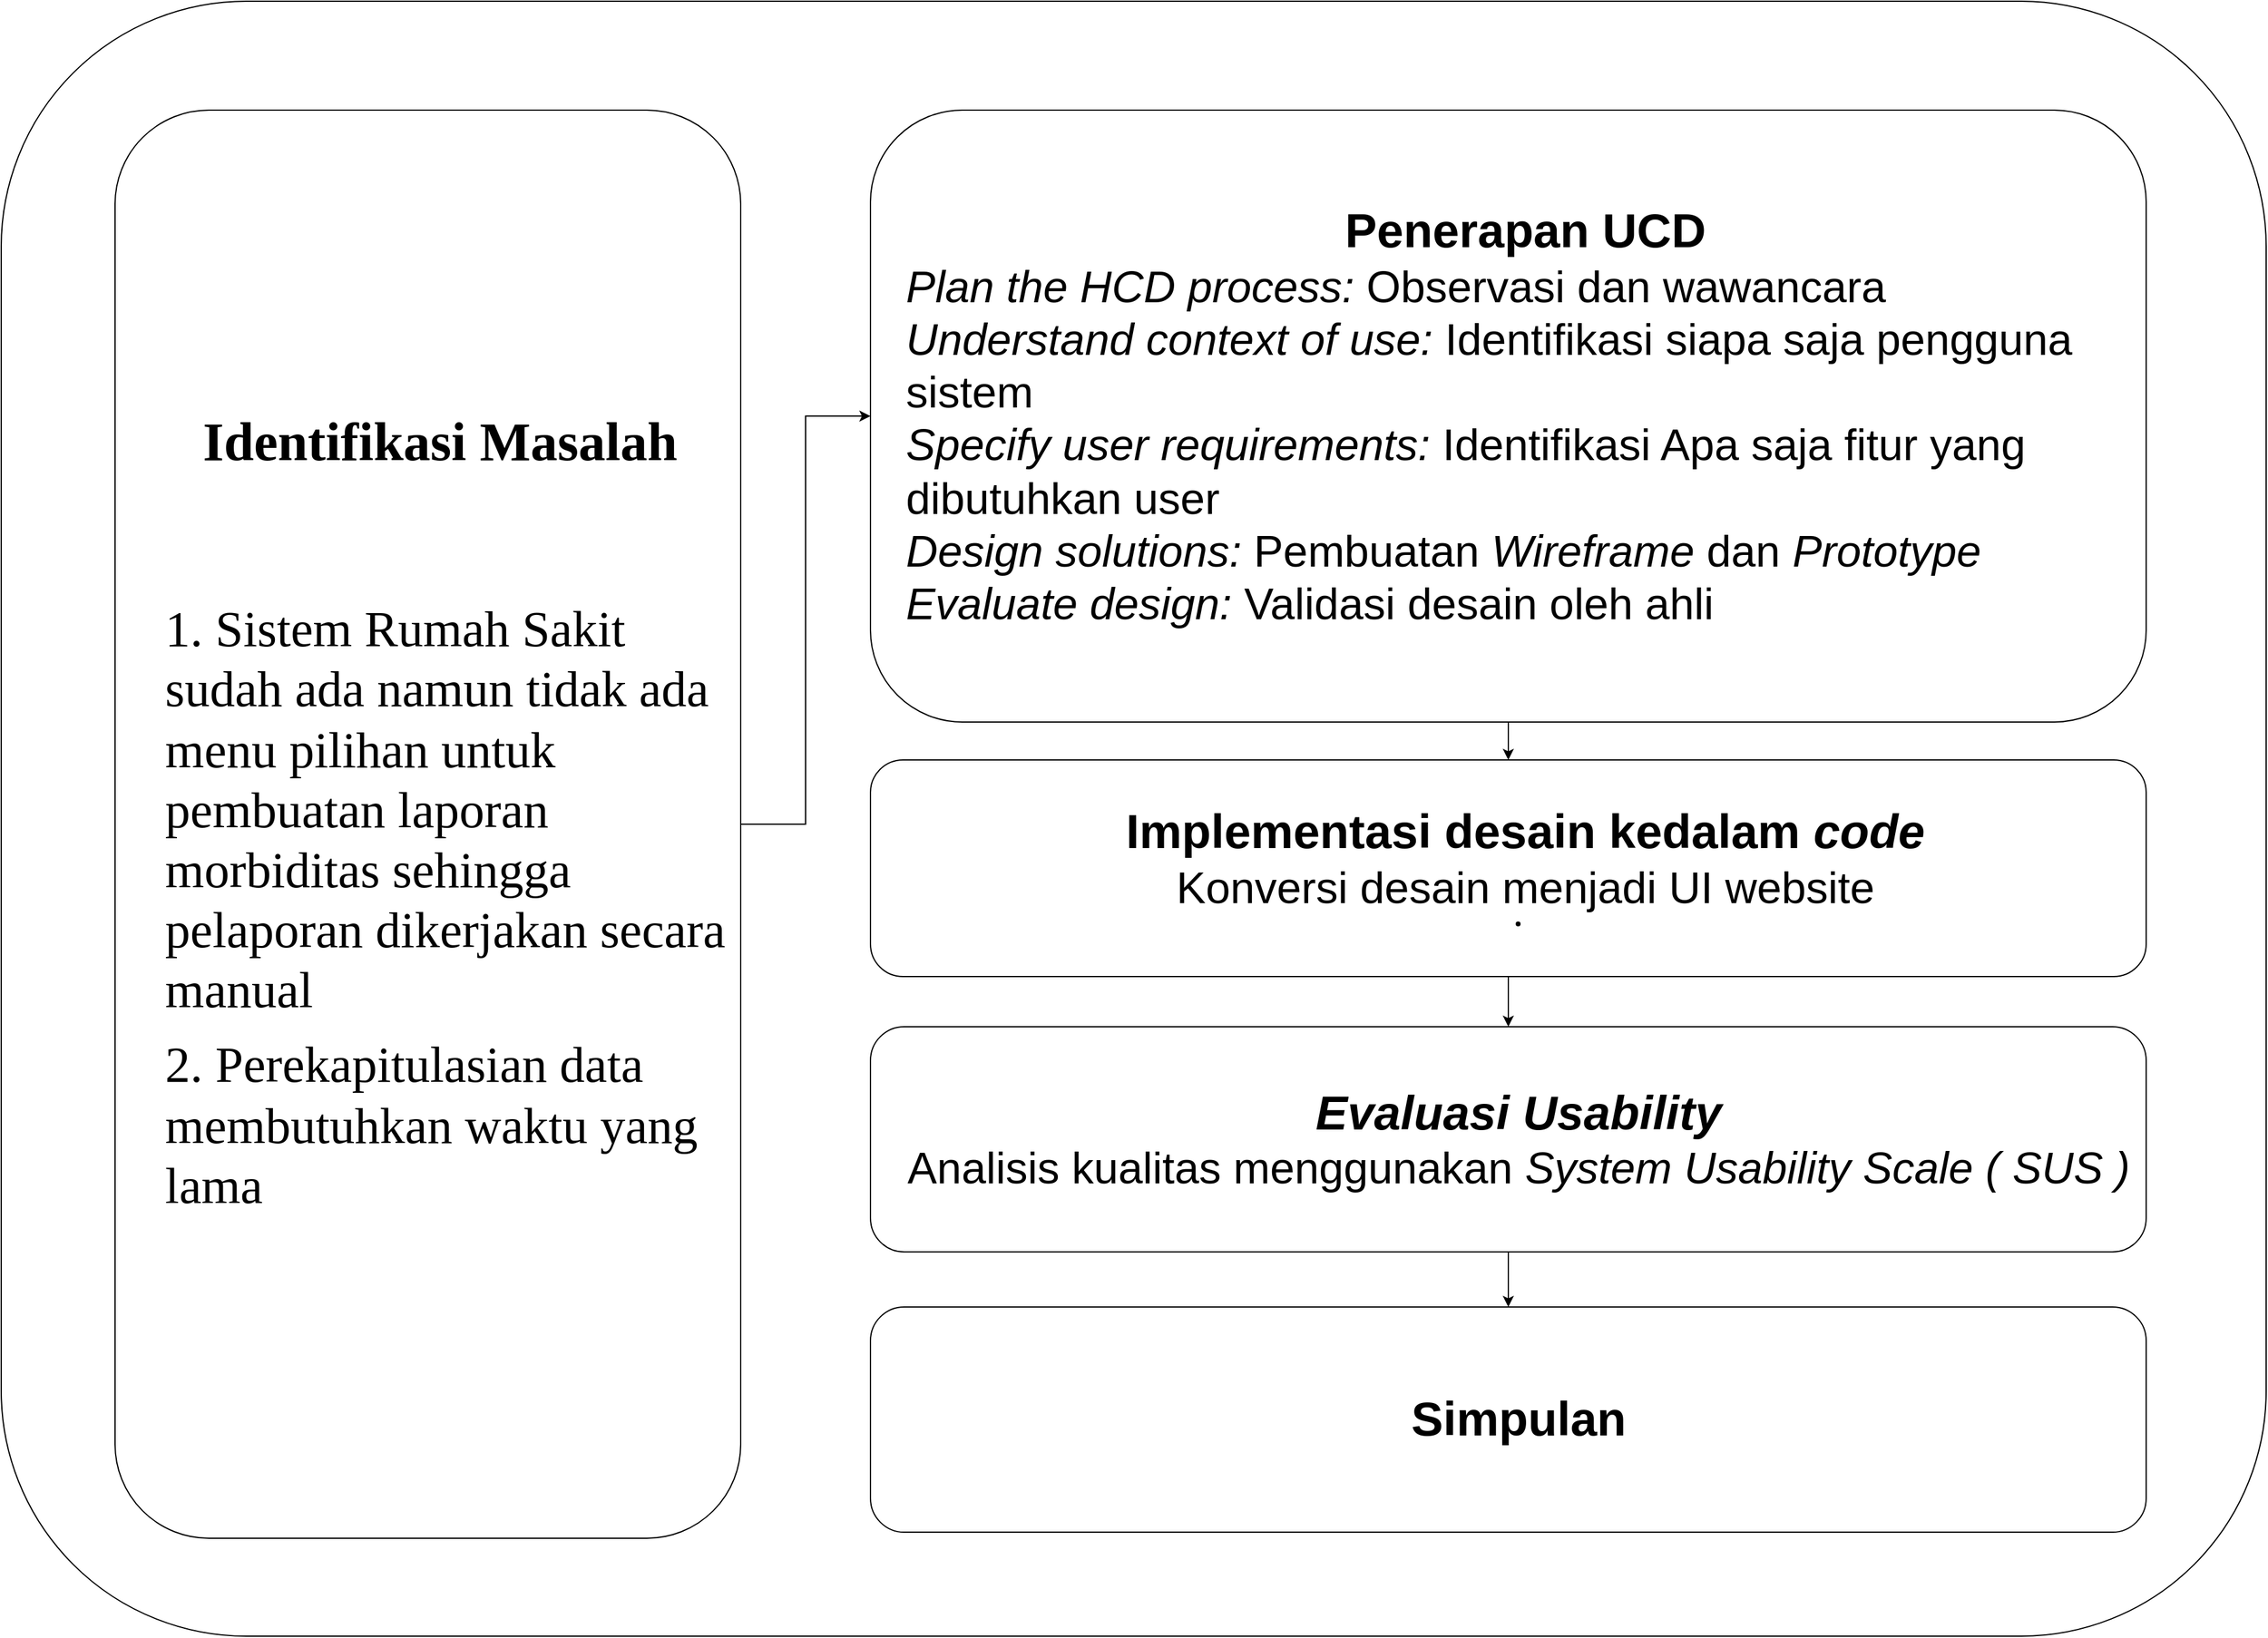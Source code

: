 <mxfile version="28.0.5">
  <diagram name="Halaman-1" id="BNS5ScrsEtrQ7KkqK9Wz">
    <mxGraphModel dx="4330" dy="2485" grid="0" gridSize="10" guides="1" tooltips="1" connect="1" arrows="1" fold="1" page="0" pageScale="1" pageWidth="827" pageHeight="1169" math="0" shadow="0">
      <root>
        <mxCell id="0" />
        <mxCell id="1" parent="0" />
        <mxCell id="tmYmFhesJsopujSgbq3z-13" value="" style="rounded=1;whiteSpace=wrap;html=1;" vertex="1" parent="1">
          <mxGeometry x="-184" y="-65" width="1850" height="1336" as="geometry" />
        </mxCell>
        <mxCell id="tmYmFhesJsopujSgbq3z-12" value="" style="edgeStyle=orthogonalEdgeStyle;rounded=0;orthogonalLoop=1;jettySize=auto;html=1;" edge="1" parent="1" source="EAtUw-Fj68rgTDZLPTxG-1" target="tmYmFhesJsopujSgbq3z-1">
          <mxGeometry relative="1" as="geometry" />
        </mxCell>
        <mxCell id="EAtUw-Fj68rgTDZLPTxG-1" value="&lt;p style=&quot;margin-bottom: 0cm;&quot; class=&quot;MsoNormal&quot;&gt;&lt;/p&gt;&lt;div style=&quot;text-align: center;&quot;&gt;&lt;b style=&quot;background-color: transparent; color: light-dark(rgb(0, 0, 0), rgb(255, 255, 255));&quot;&gt;&lt;span style=&quot;line-height: 115%; font-family: &amp;quot;Times New Roman&amp;quot;, serif;&quot;&gt;&lt;font style=&quot;font-size: 44px;&quot;&gt;Identifikasi Masalah&lt;/font&gt;&lt;/span&gt;&lt;/b&gt;&lt;/div&gt;&lt;p&gt;&lt;/p&gt;&lt;font style=&quot;font-size: 41px;&quot;&gt;&lt;div style=&quot;text-align: center;&quot;&gt;&lt;br&gt;&lt;/div&gt;&lt;br&gt;&lt;/font&gt;&lt;p style=&quot;margin-top: 0cm; margin-right: 0cm; margin-left: 14.2pt;&quot; class=&quot;MsoListParagraphCxSpFirst&quot;&gt;&lt;font style=&quot;font-size: 41px;&quot;&gt;&lt;span style=&quot;line-height: 115%; font-family: &amp;quot;Times New Roman&amp;quot;, serif;&quot;&gt;1.&lt;span style=&quot;font-variant-numeric: normal; font-variant-east-asian: normal; font-variant-alternates: normal; font-size-adjust: none; font-kerning: auto; font-optical-sizing: auto; font-feature-settings: normal; font-variation-settings: normal; font-variant-position: normal; font-variant-emoji: normal; font-stretch: normal; line-height: normal; font-family: &amp;quot;Times New Roman&amp;quot;;&quot;&gt;&amp;nbsp;&lt;/span&gt;&lt;/span&gt;&lt;span style=&quot;line-height: 115%; font-family: &amp;quot;Times New Roman&amp;quot;, serif;&quot;&gt;Sistem Rumah Sakit sudah ada namun tidak ada menu pilihan untuk pembuatan laporan morbiditas sehingga pelaporan dikerjakan secara manual&lt;/span&gt;&lt;/font&gt;&lt;/p&gt;&lt;p style=&quot;margin-top: 0cm; margin-right: 0cm; margin-left: 14.2pt;&quot; class=&quot;MsoListParagraphCxSpMiddle&quot;&gt;&lt;font style=&quot;font-size: 41px;&quot;&gt;&lt;span style=&quot;line-height: 115%; font-family: &amp;quot;Times New Roman&amp;quot;, serif;&quot;&gt;2.&lt;span style=&quot;font-variant-numeric: normal; font-variant-east-asian: normal; font-variant-alternates: normal; font-size-adjust: none; font-kerning: auto; font-optical-sizing: auto; font-feature-settings: normal; font-variation-settings: normal; font-variant-position: normal; font-variant-emoji: normal; font-stretch: normal; line-height: normal; font-family: &amp;quot;Times New Roman&amp;quot;;&quot;&gt;&amp;nbsp;&lt;/span&gt;&lt;/span&gt;&lt;span style=&quot;line-height: 115%; font-family: &amp;quot;Times New Roman&amp;quot;, serif;&quot;&gt;Perekapitulasian data membutuhkan waktu yang lama&lt;/span&gt;&lt;/font&gt;&lt;/p&gt;" style="rounded=1;whiteSpace=wrap;html=1;align=left;spacingLeft=20;spacingRight=2;" parent="1" vertex="1">
          <mxGeometry x="-91" y="24" width="511" height="1167" as="geometry" />
        </mxCell>
        <mxCell id="tmYmFhesJsopujSgbq3z-9" value="" style="edgeStyle=orthogonalEdgeStyle;rounded=0;orthogonalLoop=1;jettySize=auto;html=1;" edge="1" parent="1" source="tmYmFhesJsopujSgbq3z-1" target="tmYmFhesJsopujSgbq3z-2">
          <mxGeometry relative="1" as="geometry" />
        </mxCell>
        <mxCell id="tmYmFhesJsopujSgbq3z-1" value="&lt;font style=&quot;font-size: 39px;&quot;&gt;&lt;b style=&quot;&quot;&gt;Penerapan UCD&lt;/b&gt;&lt;/font&gt;&lt;div style=&quot;text-align: left;&quot;&gt;&lt;font style=&quot;font-size: 36px;&quot;&gt;&lt;em style=&quot;background-color: transparent; color: light-dark(rgb(0, 0, 0), rgb(255, 255, 255));&quot; data-end=&quot;1700&quot; data-start=&quot;1677&quot;&gt;Plan the HCD process:&lt;/em&gt;&lt;span style=&quot;background-color: transparent; color: light-dark(rgb(0, 0, 0), rgb(255, 255, 255));&quot;&gt; Observasi dan wawancara&lt;/span&gt;&lt;/font&gt;&lt;/div&gt;&lt;div style=&quot;text-align: left;&quot;&gt;&lt;font style=&quot;font-size: 36px;&quot;&gt;&lt;em style=&quot;background-color: transparent; color: light-dark(rgb(0, 0, 0), rgb(255, 255, 255));&quot; data-end=&quot;1758&quot; data-start=&quot;1730&quot;&gt;Understand context of use:&lt;/em&gt;&lt;span style=&quot;background-color: transparent; color: light-dark(rgb(0, 0, 0), rgb(255, 255, 255));&quot;&gt;&amp;nbsp;Identifikasi siapa saja pengguna sistem&lt;/span&gt;&lt;/font&gt;&lt;/div&gt;&lt;div style=&quot;text-align: left;&quot;&gt;&lt;font style=&quot;font-size: 36px;&quot;&gt;&lt;em style=&quot;background-color: transparent; color: light-dark(rgb(0, 0, 0), rgb(255, 255, 255));&quot; data-end=&quot;1836&quot; data-start=&quot;1808&quot;&gt;Specify user requirements:&lt;/em&gt;&lt;span style=&quot;background-color: transparent; color: light-dark(rgb(0, 0, 0), rgb(255, 255, 255));&quot;&gt;&amp;nbsp;Identifikasi Apa saja fitur yang dibutuhkan user&lt;/span&gt;&lt;/font&gt;&lt;/div&gt;&lt;div style=&quot;text-align: left;&quot;&gt;&lt;font style=&quot;font-size: 36px;&quot;&gt;&lt;em style=&quot;background-color: transparent; color: light-dark(rgb(0, 0, 0), rgb(255, 255, 255));&quot; data-end=&quot;1897&quot; data-start=&quot;1878&quot;&gt;Design solutions:&lt;/em&gt;&lt;span style=&quot;background-color: transparent; color: light-dark(rgb(0, 0, 0), rgb(255, 255, 255));&quot;&gt;&amp;nbsp;Pembuatan &lt;i&gt;Wireframe&lt;/i&gt; dan &lt;i&gt;Prototype&lt;/i&gt;&lt;/span&gt;&lt;/font&gt;&lt;/div&gt;&lt;div style=&quot;text-align: left;&quot;&gt;&lt;font style=&quot;font-size: 36px;&quot;&gt;&lt;em style=&quot;background-color: transparent; color: light-dark(rgb(0, 0, 0), rgb(255, 255, 255));&quot; data-end=&quot;1950&quot; data-start=&quot;1932&quot;&gt;Evaluate design:&lt;/em&gt;&lt;span style=&quot;background-color: transparent; color: light-dark(rgb(0, 0, 0), rgb(255, 255, 255));&quot;&gt; Validasi desain oleh ahli&lt;/span&gt;&lt;/font&gt;&lt;/div&gt;" style="rounded=1;whiteSpace=wrap;html=1;spacingTop=0;spacingLeft=28;" vertex="1" parent="1">
          <mxGeometry x="526" y="24" width="1042" height="500" as="geometry" />
        </mxCell>
        <mxCell id="tmYmFhesJsopujSgbq3z-10" value="" style="edgeStyle=orthogonalEdgeStyle;rounded=0;orthogonalLoop=1;jettySize=auto;html=1;" edge="1" parent="1" source="tmYmFhesJsopujSgbq3z-2" target="tmYmFhesJsopujSgbq3z-3">
          <mxGeometry relative="1" as="geometry" />
        </mxCell>
        <mxCell id="tmYmFhesJsopujSgbq3z-2" value="&lt;span style=&quot;font-size: 39px;&quot;&gt;&lt;b&gt;Implementasi desain kedalam &lt;i&gt;code&lt;/i&gt;&lt;/b&gt;&lt;/span&gt;&lt;div&gt;&lt;span style=&quot;background-color: transparent; color: light-dark(rgb(0, 0, 0), rgb(255, 255, 255));&quot;&gt;&lt;font style=&quot;font-size: 36px;&quot;&gt;Konversi desain menjadi UI website&lt;/font&gt;&lt;/span&gt;&lt;div&gt;&lt;li data-end=&quot;2181&quot; data-start=&quot;2071&quot;&gt;&lt;p data-end=&quot;2096&quot; data-start=&quot;2074&quot;&gt;&lt;/p&gt;&lt;/li&gt;&lt;/div&gt;&lt;/div&gt;" style="rounded=1;whiteSpace=wrap;html=1;spacingTop=10;spacingLeft=28;spacing=2;" vertex="1" parent="1">
          <mxGeometry x="526" y="555" width="1042" height="177" as="geometry" />
        </mxCell>
        <mxCell id="tmYmFhesJsopujSgbq3z-11" value="" style="edgeStyle=orthogonalEdgeStyle;rounded=0;orthogonalLoop=1;jettySize=auto;html=1;" edge="1" parent="1" source="tmYmFhesJsopujSgbq3z-3" target="tmYmFhesJsopujSgbq3z-4">
          <mxGeometry relative="1" as="geometry" />
        </mxCell>
        <mxCell id="tmYmFhesJsopujSgbq3z-3" value="&lt;font style=&quot;font-size: 39px;&quot;&gt;&lt;b style=&quot;&quot;&gt;&lt;i&gt;Evaluasi Usability&lt;/i&gt;&lt;/b&gt;&lt;/font&gt;&lt;div style=&quot;text-align: left;&quot;&gt;&lt;span style=&quot;font-size: 36px;&quot;&gt;Analisis kualitas menggunakan&lt;i&gt; System Usability Scale ( SUS )&lt;/i&gt;&lt;/span&gt;&lt;/div&gt;" style="rounded=1;whiteSpace=wrap;html=1;spacingTop=0;spacingLeft=28;spacingRight=11;" vertex="1" parent="1">
          <mxGeometry x="526" y="773" width="1042" height="184" as="geometry" />
        </mxCell>
        <mxCell id="tmYmFhesJsopujSgbq3z-4" value="&lt;div style=&quot;text-align: left;&quot;&gt;&lt;span style=&quot;font-size: 39px;&quot;&gt;&lt;b&gt;Simpulan&lt;/b&gt;&lt;/span&gt;&lt;/div&gt;" style="rounded=1;whiteSpace=wrap;html=1;spacingTop=0;spacingLeft=28;spacingRight=11;" vertex="1" parent="1">
          <mxGeometry x="526" y="1002" width="1042" height="184" as="geometry" />
        </mxCell>
      </root>
    </mxGraphModel>
  </diagram>
</mxfile>
